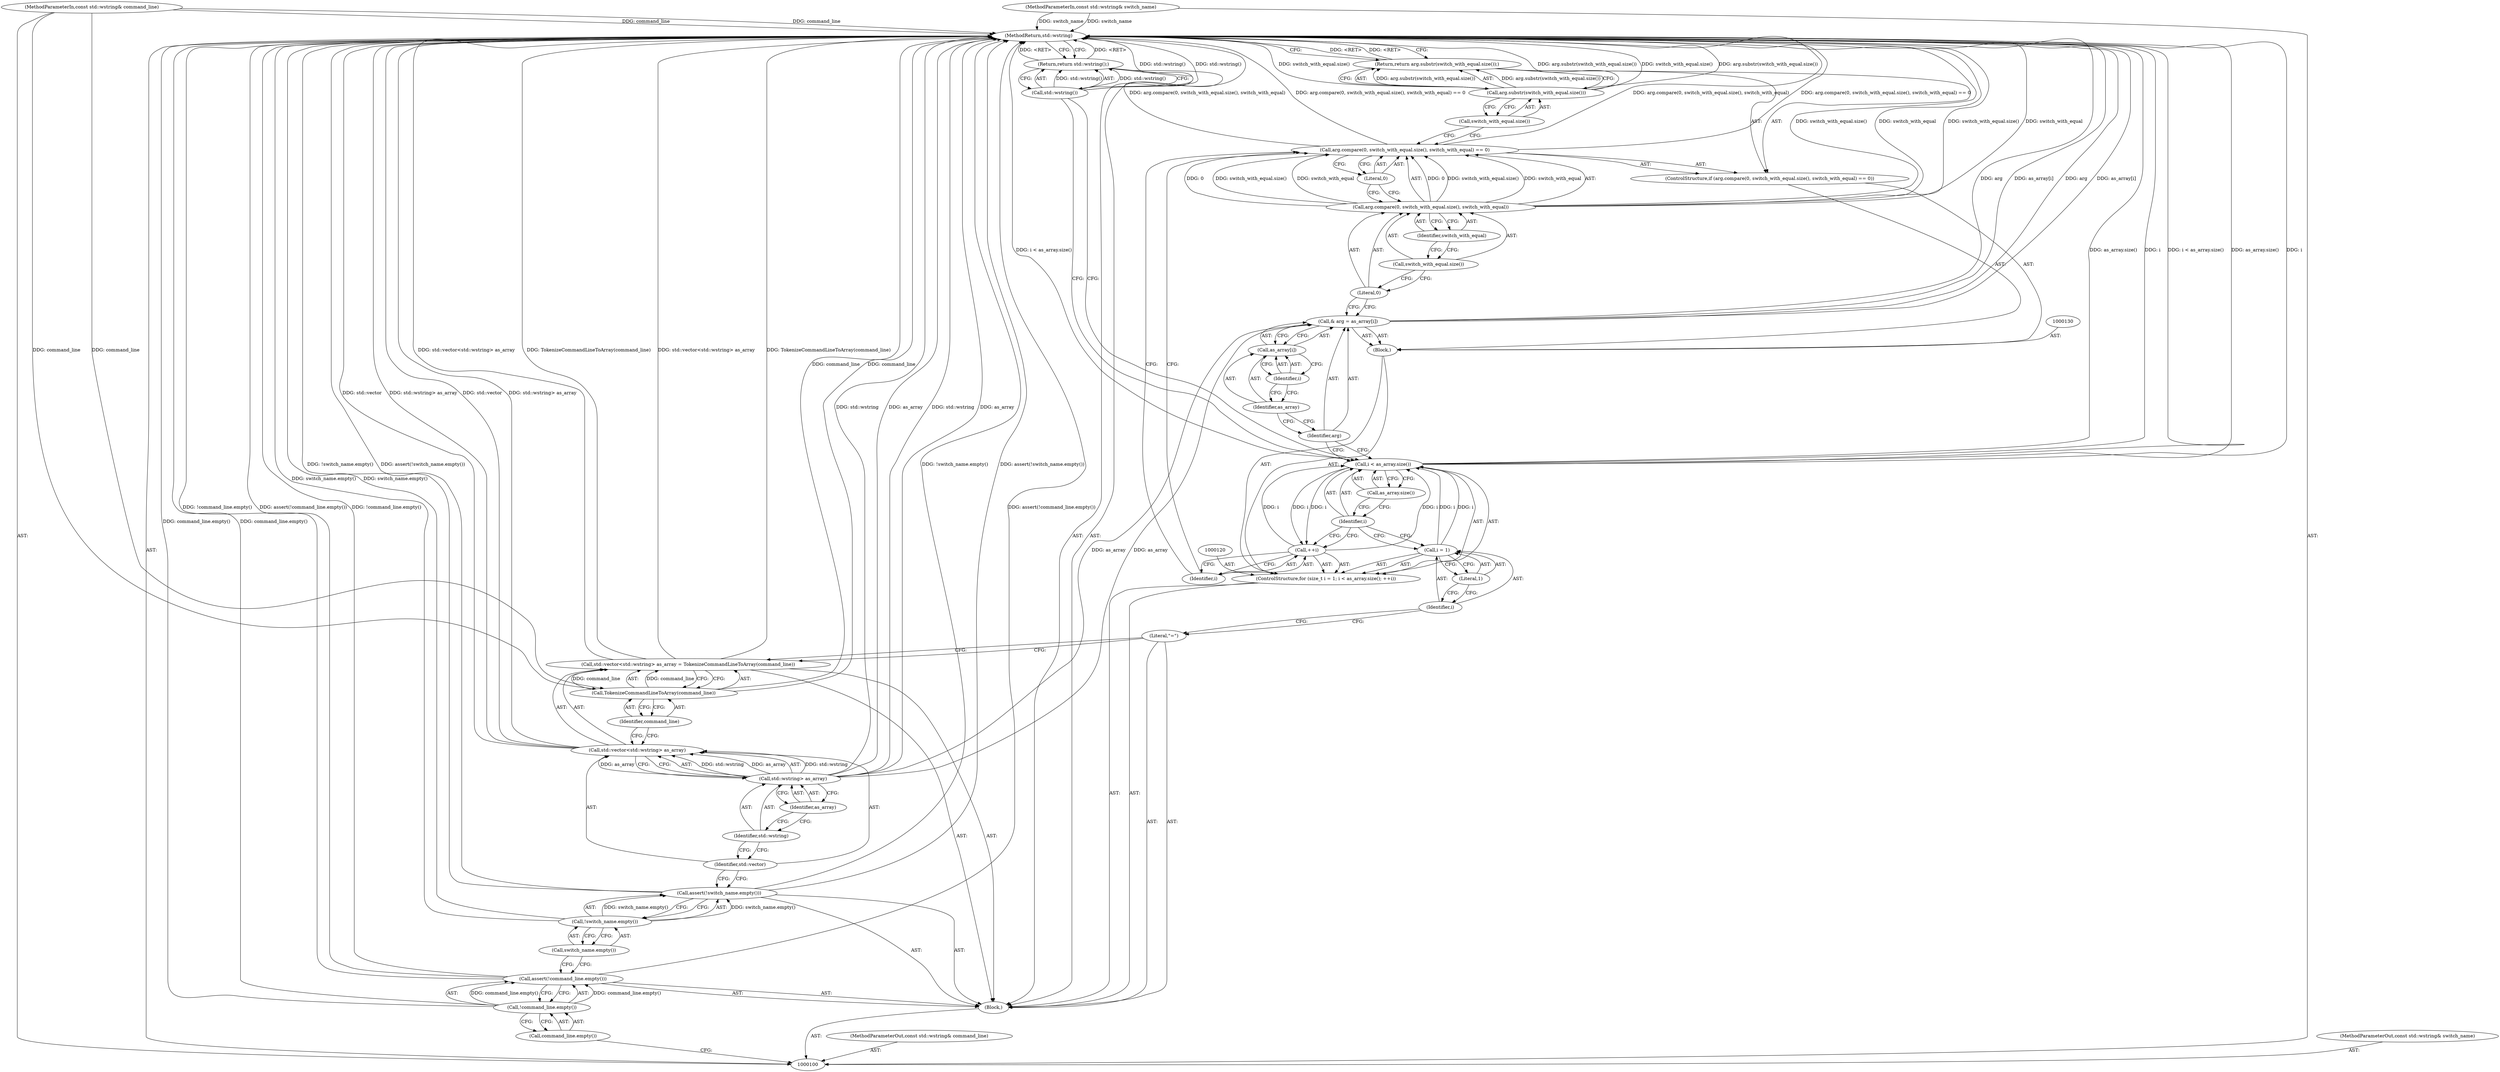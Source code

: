 digraph "1_Chrome_08965161257ab9aeef9a3548c1cd1a44525dc562" {
"1000148" [label="(MethodReturn,std::wstring)"];
"1000101" [label="(MethodParameterIn,const std::wstring& command_line)"];
"1000223" [label="(MethodParameterOut,const std::wstring& command_line)"];
"1000139" [label="(Literal,0)"];
"1000140" [label="(Call,switch_with_equal.size())"];
"1000136" [label="(ControlStructure,if (arg.compare(0, switch_with_equal.size(), switch_with_equal) == 0))"];
"1000141" [label="(Identifier,switch_with_equal)"];
"1000142" [label="(Literal,0)"];
"1000137" [label="(Call,arg.compare(0, switch_with_equal.size(), switch_with_equal) == 0)"];
"1000138" [label="(Call,arg.compare(0, switch_with_equal.size(), switch_with_equal))"];
"1000144" [label="(Call,arg.substr(switch_with_equal.size()))"];
"1000145" [label="(Call,switch_with_equal.size())"];
"1000143" [label="(Return,return arg.substr(switch_with_equal.size());)"];
"1000146" [label="(Return,return std::wstring();)"];
"1000147" [label="(Call,std::wstring())"];
"1000102" [label="(MethodParameterIn,const std::wstring& switch_name)"];
"1000224" [label="(MethodParameterOut,const std::wstring& switch_name)"];
"1000103" [label="(Block,)"];
"1000105" [label="(Call,!command_line.empty())"];
"1000106" [label="(Call,command_line.empty())"];
"1000104" [label="(Call,assert(!command_line.empty()))"];
"1000108" [label="(Call,!switch_name.empty())"];
"1000109" [label="(Call,switch_name.empty())"];
"1000107" [label="(Call,assert(!switch_name.empty()))"];
"1000113" [label="(Call,std::wstring> as_array)"];
"1000114" [label="(Identifier,std::wstring)"];
"1000115" [label="(Identifier,as_array)"];
"1000110" [label="(Call,std::vector<std::wstring> as_array = TokenizeCommandLineToArray(command_line))"];
"1000111" [label="(Call,std::vector<std::wstring> as_array)"];
"1000112" [label="(Identifier,std::vector)"];
"1000116" [label="(Call,TokenizeCommandLineToArray(command_line))"];
"1000117" [label="(Identifier,command_line)"];
"1000118" [label="(Literal,\"=\")"];
"1000121" [label="(Call,i = 1)"];
"1000122" [label="(Identifier,i)"];
"1000123" [label="(Literal,1)"];
"1000119" [label="(ControlStructure,for (size_t i = 1; i < as_array.size(); ++i))"];
"1000124" [label="(Call,i < as_array.size())"];
"1000125" [label="(Identifier,i)"];
"1000126" [label="(Call,as_array.size())"];
"1000127" [label="(Call,++i)"];
"1000128" [label="(Identifier,i)"];
"1000131" [label="(Call,& arg = as_array[i])"];
"1000132" [label="(Identifier,arg)"];
"1000133" [label="(Call,as_array[i])"];
"1000134" [label="(Identifier,as_array)"];
"1000135" [label="(Identifier,i)"];
"1000129" [label="(Block,)"];
"1000148" -> "1000100"  [label="AST: "];
"1000148" -> "1000143"  [label="CFG: "];
"1000148" -> "1000146"  [label="CFG: "];
"1000146" -> "1000148"  [label="DDG: <RET>"];
"1000116" -> "1000148"  [label="DDG: command_line"];
"1000124" -> "1000148"  [label="DDG: as_array.size()"];
"1000124" -> "1000148"  [label="DDG: i"];
"1000124" -> "1000148"  [label="DDG: i < as_array.size()"];
"1000107" -> "1000148"  [label="DDG: !switch_name.empty()"];
"1000107" -> "1000148"  [label="DDG: assert(!switch_name.empty())"];
"1000104" -> "1000148"  [label="DDG: assert(!command_line.empty())"];
"1000104" -> "1000148"  [label="DDG: !command_line.empty()"];
"1000113" -> "1000148"  [label="DDG: std::wstring"];
"1000113" -> "1000148"  [label="DDG: as_array"];
"1000138" -> "1000148"  [label="DDG: switch_with_equal.size()"];
"1000138" -> "1000148"  [label="DDG: switch_with_equal"];
"1000144" -> "1000148"  [label="DDG: arg.substr(switch_with_equal.size())"];
"1000144" -> "1000148"  [label="DDG: switch_with_equal.size()"];
"1000137" -> "1000148"  [label="DDG: arg.compare(0, switch_with_equal.size(), switch_with_equal)"];
"1000137" -> "1000148"  [label="DDG: arg.compare(0, switch_with_equal.size(), switch_with_equal) == 0"];
"1000131" -> "1000148"  [label="DDG: arg"];
"1000131" -> "1000148"  [label="DDG: as_array[i]"];
"1000102" -> "1000148"  [label="DDG: switch_name"];
"1000111" -> "1000148"  [label="DDG: std::vector"];
"1000111" -> "1000148"  [label="DDG: std::wstring> as_array"];
"1000101" -> "1000148"  [label="DDG: command_line"];
"1000147" -> "1000148"  [label="DDG: std::wstring()"];
"1000110" -> "1000148"  [label="DDG: std::vector<std::wstring> as_array"];
"1000110" -> "1000148"  [label="DDG: TokenizeCommandLineToArray(command_line)"];
"1000105" -> "1000148"  [label="DDG: command_line.empty()"];
"1000108" -> "1000148"  [label="DDG: switch_name.empty()"];
"1000143" -> "1000148"  [label="DDG: <RET>"];
"1000101" -> "1000100"  [label="AST: "];
"1000101" -> "1000148"  [label="DDG: command_line"];
"1000101" -> "1000116"  [label="DDG: command_line"];
"1000223" -> "1000100"  [label="AST: "];
"1000139" -> "1000138"  [label="AST: "];
"1000139" -> "1000131"  [label="CFG: "];
"1000140" -> "1000139"  [label="CFG: "];
"1000140" -> "1000138"  [label="AST: "];
"1000140" -> "1000139"  [label="CFG: "];
"1000141" -> "1000140"  [label="CFG: "];
"1000136" -> "1000129"  [label="AST: "];
"1000137" -> "1000136"  [label="AST: "];
"1000143" -> "1000136"  [label="AST: "];
"1000141" -> "1000138"  [label="AST: "];
"1000141" -> "1000140"  [label="CFG: "];
"1000138" -> "1000141"  [label="CFG: "];
"1000142" -> "1000137"  [label="AST: "];
"1000142" -> "1000138"  [label="CFG: "];
"1000137" -> "1000142"  [label="CFG: "];
"1000137" -> "1000136"  [label="AST: "];
"1000137" -> "1000142"  [label="CFG: "];
"1000138" -> "1000137"  [label="AST: "];
"1000142" -> "1000137"  [label="AST: "];
"1000145" -> "1000137"  [label="CFG: "];
"1000128" -> "1000137"  [label="CFG: "];
"1000137" -> "1000148"  [label="DDG: arg.compare(0, switch_with_equal.size(), switch_with_equal)"];
"1000137" -> "1000148"  [label="DDG: arg.compare(0, switch_with_equal.size(), switch_with_equal) == 0"];
"1000138" -> "1000137"  [label="DDG: 0"];
"1000138" -> "1000137"  [label="DDG: switch_with_equal.size()"];
"1000138" -> "1000137"  [label="DDG: switch_with_equal"];
"1000138" -> "1000137"  [label="AST: "];
"1000138" -> "1000141"  [label="CFG: "];
"1000139" -> "1000138"  [label="AST: "];
"1000140" -> "1000138"  [label="AST: "];
"1000141" -> "1000138"  [label="AST: "];
"1000142" -> "1000138"  [label="CFG: "];
"1000138" -> "1000148"  [label="DDG: switch_with_equal.size()"];
"1000138" -> "1000148"  [label="DDG: switch_with_equal"];
"1000138" -> "1000137"  [label="DDG: 0"];
"1000138" -> "1000137"  [label="DDG: switch_with_equal.size()"];
"1000138" -> "1000137"  [label="DDG: switch_with_equal"];
"1000144" -> "1000143"  [label="AST: "];
"1000144" -> "1000145"  [label="CFG: "];
"1000145" -> "1000144"  [label="AST: "];
"1000143" -> "1000144"  [label="CFG: "];
"1000144" -> "1000148"  [label="DDG: arg.substr(switch_with_equal.size())"];
"1000144" -> "1000148"  [label="DDG: switch_with_equal.size()"];
"1000144" -> "1000143"  [label="DDG: arg.substr(switch_with_equal.size())"];
"1000145" -> "1000144"  [label="AST: "];
"1000145" -> "1000137"  [label="CFG: "];
"1000144" -> "1000145"  [label="CFG: "];
"1000143" -> "1000136"  [label="AST: "];
"1000143" -> "1000144"  [label="CFG: "];
"1000144" -> "1000143"  [label="AST: "];
"1000148" -> "1000143"  [label="CFG: "];
"1000143" -> "1000148"  [label="DDG: <RET>"];
"1000144" -> "1000143"  [label="DDG: arg.substr(switch_with_equal.size())"];
"1000146" -> "1000103"  [label="AST: "];
"1000146" -> "1000147"  [label="CFG: "];
"1000147" -> "1000146"  [label="AST: "];
"1000148" -> "1000146"  [label="CFG: "];
"1000146" -> "1000148"  [label="DDG: <RET>"];
"1000147" -> "1000146"  [label="DDG: std::wstring()"];
"1000147" -> "1000146"  [label="AST: "];
"1000147" -> "1000124"  [label="CFG: "];
"1000146" -> "1000147"  [label="CFG: "];
"1000147" -> "1000148"  [label="DDG: std::wstring()"];
"1000147" -> "1000146"  [label="DDG: std::wstring()"];
"1000102" -> "1000100"  [label="AST: "];
"1000102" -> "1000148"  [label="DDG: switch_name"];
"1000224" -> "1000100"  [label="AST: "];
"1000103" -> "1000100"  [label="AST: "];
"1000104" -> "1000103"  [label="AST: "];
"1000107" -> "1000103"  [label="AST: "];
"1000110" -> "1000103"  [label="AST: "];
"1000118" -> "1000103"  [label="AST: "];
"1000119" -> "1000103"  [label="AST: "];
"1000146" -> "1000103"  [label="AST: "];
"1000105" -> "1000104"  [label="AST: "];
"1000105" -> "1000106"  [label="CFG: "];
"1000106" -> "1000105"  [label="AST: "];
"1000104" -> "1000105"  [label="CFG: "];
"1000105" -> "1000148"  [label="DDG: command_line.empty()"];
"1000105" -> "1000104"  [label="DDG: command_line.empty()"];
"1000106" -> "1000105"  [label="AST: "];
"1000106" -> "1000100"  [label="CFG: "];
"1000105" -> "1000106"  [label="CFG: "];
"1000104" -> "1000103"  [label="AST: "];
"1000104" -> "1000105"  [label="CFG: "];
"1000105" -> "1000104"  [label="AST: "];
"1000109" -> "1000104"  [label="CFG: "];
"1000104" -> "1000148"  [label="DDG: assert(!command_line.empty())"];
"1000104" -> "1000148"  [label="DDG: !command_line.empty()"];
"1000105" -> "1000104"  [label="DDG: command_line.empty()"];
"1000108" -> "1000107"  [label="AST: "];
"1000108" -> "1000109"  [label="CFG: "];
"1000109" -> "1000108"  [label="AST: "];
"1000107" -> "1000108"  [label="CFG: "];
"1000108" -> "1000148"  [label="DDG: switch_name.empty()"];
"1000108" -> "1000107"  [label="DDG: switch_name.empty()"];
"1000109" -> "1000108"  [label="AST: "];
"1000109" -> "1000104"  [label="CFG: "];
"1000108" -> "1000109"  [label="CFG: "];
"1000107" -> "1000103"  [label="AST: "];
"1000107" -> "1000108"  [label="CFG: "];
"1000108" -> "1000107"  [label="AST: "];
"1000112" -> "1000107"  [label="CFG: "];
"1000107" -> "1000148"  [label="DDG: !switch_name.empty()"];
"1000107" -> "1000148"  [label="DDG: assert(!switch_name.empty())"];
"1000108" -> "1000107"  [label="DDG: switch_name.empty()"];
"1000113" -> "1000111"  [label="AST: "];
"1000113" -> "1000115"  [label="CFG: "];
"1000114" -> "1000113"  [label="AST: "];
"1000115" -> "1000113"  [label="AST: "];
"1000111" -> "1000113"  [label="CFG: "];
"1000113" -> "1000148"  [label="DDG: std::wstring"];
"1000113" -> "1000148"  [label="DDG: as_array"];
"1000113" -> "1000111"  [label="DDG: std::wstring"];
"1000113" -> "1000111"  [label="DDG: as_array"];
"1000113" -> "1000131"  [label="DDG: as_array"];
"1000114" -> "1000113"  [label="AST: "];
"1000114" -> "1000112"  [label="CFG: "];
"1000115" -> "1000114"  [label="CFG: "];
"1000115" -> "1000113"  [label="AST: "];
"1000115" -> "1000114"  [label="CFG: "];
"1000113" -> "1000115"  [label="CFG: "];
"1000110" -> "1000103"  [label="AST: "];
"1000110" -> "1000116"  [label="CFG: "];
"1000111" -> "1000110"  [label="AST: "];
"1000116" -> "1000110"  [label="AST: "];
"1000118" -> "1000110"  [label="CFG: "];
"1000110" -> "1000148"  [label="DDG: std::vector<std::wstring> as_array"];
"1000110" -> "1000148"  [label="DDG: TokenizeCommandLineToArray(command_line)"];
"1000116" -> "1000110"  [label="DDG: command_line"];
"1000111" -> "1000110"  [label="AST: "];
"1000111" -> "1000113"  [label="CFG: "];
"1000112" -> "1000111"  [label="AST: "];
"1000113" -> "1000111"  [label="AST: "];
"1000117" -> "1000111"  [label="CFG: "];
"1000111" -> "1000148"  [label="DDG: std::vector"];
"1000111" -> "1000148"  [label="DDG: std::wstring> as_array"];
"1000113" -> "1000111"  [label="DDG: std::wstring"];
"1000113" -> "1000111"  [label="DDG: as_array"];
"1000112" -> "1000111"  [label="AST: "];
"1000112" -> "1000107"  [label="CFG: "];
"1000114" -> "1000112"  [label="CFG: "];
"1000116" -> "1000110"  [label="AST: "];
"1000116" -> "1000117"  [label="CFG: "];
"1000117" -> "1000116"  [label="AST: "];
"1000110" -> "1000116"  [label="CFG: "];
"1000116" -> "1000148"  [label="DDG: command_line"];
"1000116" -> "1000110"  [label="DDG: command_line"];
"1000101" -> "1000116"  [label="DDG: command_line"];
"1000117" -> "1000116"  [label="AST: "];
"1000117" -> "1000111"  [label="CFG: "];
"1000116" -> "1000117"  [label="CFG: "];
"1000118" -> "1000103"  [label="AST: "];
"1000118" -> "1000110"  [label="CFG: "];
"1000122" -> "1000118"  [label="CFG: "];
"1000121" -> "1000119"  [label="AST: "];
"1000121" -> "1000123"  [label="CFG: "];
"1000122" -> "1000121"  [label="AST: "];
"1000123" -> "1000121"  [label="AST: "];
"1000125" -> "1000121"  [label="CFG: "];
"1000121" -> "1000124"  [label="DDG: i"];
"1000122" -> "1000121"  [label="AST: "];
"1000122" -> "1000118"  [label="CFG: "];
"1000123" -> "1000122"  [label="CFG: "];
"1000123" -> "1000121"  [label="AST: "];
"1000123" -> "1000122"  [label="CFG: "];
"1000121" -> "1000123"  [label="CFG: "];
"1000119" -> "1000103"  [label="AST: "];
"1000120" -> "1000119"  [label="AST: "];
"1000121" -> "1000119"  [label="AST: "];
"1000124" -> "1000119"  [label="AST: "];
"1000127" -> "1000119"  [label="AST: "];
"1000129" -> "1000119"  [label="AST: "];
"1000124" -> "1000119"  [label="AST: "];
"1000124" -> "1000126"  [label="CFG: "];
"1000125" -> "1000124"  [label="AST: "];
"1000126" -> "1000124"  [label="AST: "];
"1000132" -> "1000124"  [label="CFG: "];
"1000147" -> "1000124"  [label="CFG: "];
"1000124" -> "1000148"  [label="DDG: as_array.size()"];
"1000124" -> "1000148"  [label="DDG: i"];
"1000124" -> "1000148"  [label="DDG: i < as_array.size()"];
"1000121" -> "1000124"  [label="DDG: i"];
"1000127" -> "1000124"  [label="DDG: i"];
"1000124" -> "1000127"  [label="DDG: i"];
"1000125" -> "1000124"  [label="AST: "];
"1000125" -> "1000121"  [label="CFG: "];
"1000125" -> "1000127"  [label="CFG: "];
"1000126" -> "1000125"  [label="CFG: "];
"1000126" -> "1000124"  [label="AST: "];
"1000126" -> "1000125"  [label="CFG: "];
"1000124" -> "1000126"  [label="CFG: "];
"1000127" -> "1000119"  [label="AST: "];
"1000127" -> "1000128"  [label="CFG: "];
"1000128" -> "1000127"  [label="AST: "];
"1000125" -> "1000127"  [label="CFG: "];
"1000127" -> "1000124"  [label="DDG: i"];
"1000124" -> "1000127"  [label="DDG: i"];
"1000128" -> "1000127"  [label="AST: "];
"1000128" -> "1000137"  [label="CFG: "];
"1000127" -> "1000128"  [label="CFG: "];
"1000131" -> "1000129"  [label="AST: "];
"1000131" -> "1000133"  [label="CFG: "];
"1000132" -> "1000131"  [label="AST: "];
"1000133" -> "1000131"  [label="AST: "];
"1000139" -> "1000131"  [label="CFG: "];
"1000131" -> "1000148"  [label="DDG: arg"];
"1000131" -> "1000148"  [label="DDG: as_array[i]"];
"1000113" -> "1000131"  [label="DDG: as_array"];
"1000132" -> "1000131"  [label="AST: "];
"1000132" -> "1000124"  [label="CFG: "];
"1000134" -> "1000132"  [label="CFG: "];
"1000133" -> "1000131"  [label="AST: "];
"1000133" -> "1000135"  [label="CFG: "];
"1000134" -> "1000133"  [label="AST: "];
"1000135" -> "1000133"  [label="AST: "];
"1000131" -> "1000133"  [label="CFG: "];
"1000134" -> "1000133"  [label="AST: "];
"1000134" -> "1000132"  [label="CFG: "];
"1000135" -> "1000134"  [label="CFG: "];
"1000135" -> "1000133"  [label="AST: "];
"1000135" -> "1000134"  [label="CFG: "];
"1000133" -> "1000135"  [label="CFG: "];
"1000129" -> "1000119"  [label="AST: "];
"1000130" -> "1000129"  [label="AST: "];
"1000131" -> "1000129"  [label="AST: "];
"1000136" -> "1000129"  [label="AST: "];
}
